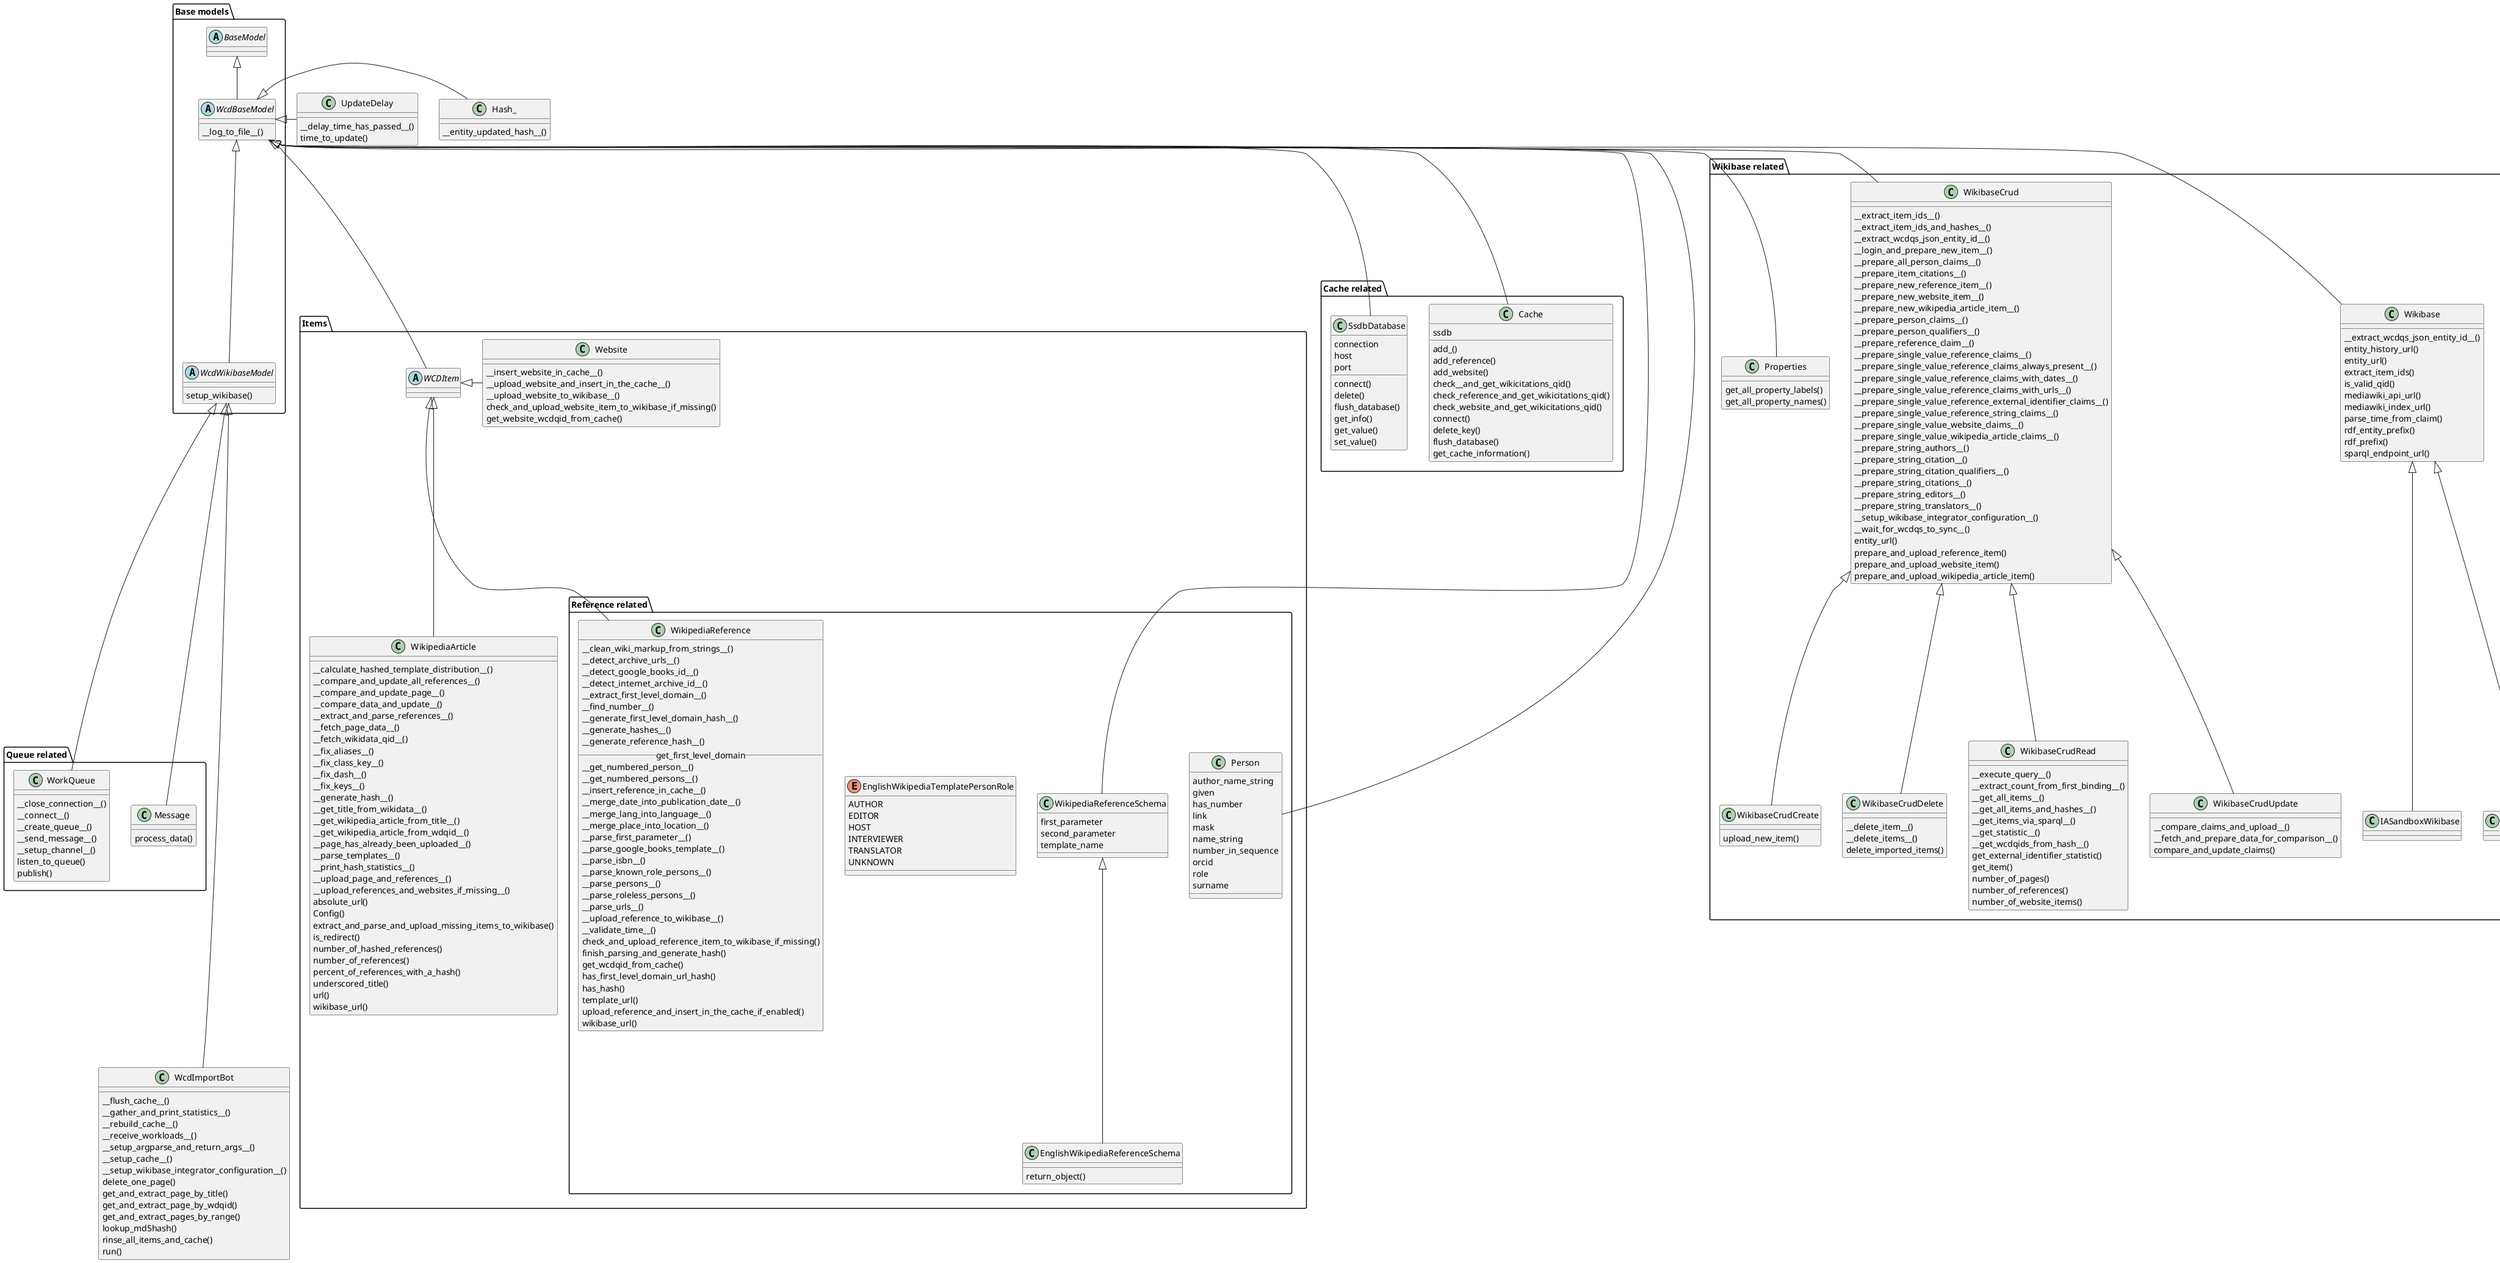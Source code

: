 @startuml
'https://plantuml.com/class-diagram

' We don't include attributes in this diagram because it just clutters
' everything.

package "Base models" {
    abstract class BaseModel
    abstract class WcdBaseModel{
    __log_to_file__()
    }
    BaseModel <|-- WcdBaseModel
    abstract class WcdWikibaseModel {
    setup_wikibase()
    }
    WcdBaseModel <|-- WcdWikibaseModel
}
WcdWikibaseModel <|--- WcdImportBot


package "Cache related" {
    WcdBaseModel <|-- Cache
    WcdBaseModel <|-- SsdbDatabase
    class Cache {
    ssdb
    add_()
    add_reference()
    add_website()
    check__and_get_wikicitations_qid()
    check_reference_and_get_wikicitations_qid()
    check_website_and_get_wikicitations_qid()
    connect()
    delete_key()
    flush_database()
    get_cache_information()
    }

    class SsdbDatabase{
    connection
    host
    port
    connect()
    delete()
    flush_database()
    get_info()
    get_value()
    set_value()
    }
}
class WcdImportBot{
__flush_cache__()
__gather_and_print_statistics__()
__rebuild_cache__()
__receive_workloads__()
__setup_argparse_and_return_args__()
__setup_cache__()
__setup_wikibase_integrator_configuration__()
delete_one_page()
get_and_extract_page_by_title()
get_and_extract_page_by_wdqid()
get_and_extract_pages_by_range()
lookup_md5hash()
rinse_all_items_and_cache()
run()
}

package Items {
    abstract class WCDItem
    WcdBaseModel <|-- WCDItem
    WCDItem <|-- WikipediaArticle
    package "Reference related" {
        class EnglishWikipediaReferenceSchema{
        return_object()
        }
        WcdBaseModel <|-- WikipediaReferenceSchema
        WikipediaReferenceSchema <|-- EnglishWikipediaReferenceSchema
        class WikipediaReferenceSchema{
        first_parameter
        second_parameter
        template_name
        }

        WcdBaseModel <|-- Person
        class Person {
        author_name_string
        given
        has_number
        link
        mask
        name_string
        number_in_sequence
        orcid
        role
        surname
        }
        enum EnglishWikipediaTemplatePersonRole {
        AUTHOR
        EDITOR
        HOST
        INTERVIEWER
        TRANSLATOR
        UNKNOWN
        }
        WCDItem <|-- WikipediaReference
        class WikipediaReference {
        __clean_wiki_markup_from_strings__()
        __detect_archive_urls__()
        __detect_google_books_id__()
        __detect_internet_archive_id__()
        __extract_first_level_domain__()
        __find_number__()
        __generate_first_level_domain_hash__()
        __generate_hashes__()
        __generate_reference_hash__()
        __get_first_level_domain__
        __get_numbered_person__()
        __get_numbered_persons__()
        __insert_reference_in_cache__()
        __merge_date_into_publication_date__()
        __merge_lang_into_language__()
        __merge_place_into_location__()
        __parse_first_parameter__()
        __parse_google_books_template__()
        __parse_isbn__()
        __parse_known_role_persons__()
        __parse_persons__()
        __parse_roleless_persons__()
        __parse_urls__()
        __upload_reference_to_wikibase__()
        __validate_time__()
        check_and_upload_reference_item_to_wikibase_if_missing()
        finish_parsing_and_generate_hash()
        get_wcdqid_from_cache()
        has_first_level_domain_url_hash()
        has_hash()
        template_url()
        upload_reference_and_insert_in_the_cache_if_enabled()
        wikibase_url()
        }
    }
    class WikipediaArticle{
    __calculate_hashed_template_distribution__()
    __compare_and_update_all_references__()
    __compare_and_update_page__()
    __compare_data_and_update__()
    __extract_and_parse_references__()
    __fetch_page_data__()
    __fetch_wikidata_qid__()
    __fix_aliases__()
    __fix_class_key__()
    __fix_dash__()
    __fix_keys__()
    __generate_hash__()
    __get_title_from_wikidata__()
    __get_wikipedia_article_from_title__()
    __get_wikipedia_article_from_wdqid__()
    __page_has_already_been_uploaded__()
    __parse_templates__()
    __print_hash_statistics__()
    __upload_page_and_references__()
    __upload_references_and_websites_if_missing__()
    absolute_url()
    Config()
    extract_and_parse_and_upload_missing_items_to_wikibase()
    is_redirect()
    number_of_hashed_references()
    number_of_references()
    percent_of_references_with_a_hash()
    underscored_title()
    url()
    wikibase_url()
    }

    class Website{
    __insert_website_in_cache__()
    __upload_website_and_insert_in_the_cache__()
    __upload_website_to_wikibase__()
    check_and_upload_website_item_to_wikibase_if_missing()
    get_website_wcdqid_from_cache()
    }
    WCDItem <|- Website
}
class UpdateDelay{
__delay_time_has_passed__()
time_to_update()
}
WcdBaseModel <|- UpdateDelay
class Hash_{
__entity_updated_hash__()
}
WcdBaseModel <|- Hash_
package "Queue related" {
    class Message{
    process_data()
    }
    WcdWikibaseModel <|-- Message
    class WorkQueue{
    __close_connection__()
    __connect__()
    __create_queue__()
    __send_message__()
    __setup_channel__()
    listen_to_queue()
    publish()
    }
    WcdWikibaseModel <|-- WorkQueue
}
package "Wikibase related" {
    class Wikibase {
    __extract_wcdqs_json_entity_id__()
    entity_history_url()
    entity_url()
    extract_item_ids()
    is_valid_qid()
    mediawiki_api_url()
    mediawiki_index_url()
    parse_time_from_claim()
    rdf_entity_prefix()
    rdf_prefix()
    sparql_endpoint_url()
    }
    WcdBaseModel <|-- Wikibase
    class IASandboxWikibase
    Wikibase <|-- IASandboxWikibase
    class WikiCitationsWikibase
    Wikibase <|-- WikiCitationsWikibase
    class WikibaseCrud{
    __extract_item_ids__()
    __extract_item_ids_and_hashes__()
    __extract_wcdqs_json_entity_id__()
    __login_and_prepare_new_item__()
    __prepare_all_person_claims__()
    __prepare_item_citations__()
    __prepare_new_reference_item__()
    __prepare_new_website_item__()
    __prepare_new_wikipedia_article_item__()
    __prepare_person_claims__()
    __prepare_person_qualifiers__()
    __prepare_reference_claim__()
    __prepare_single_value_reference_claims__()
    __prepare_single_value_reference_claims_always_present__()
    __prepare_single_value_reference_claims_with_dates__()
    __prepare_single_value_reference_claims_with_urls__()
    __prepare_single_value_reference_external_identifier_claims__()
    __prepare_single_value_reference_string_claims__()
    __prepare_single_value_website_claims__()
    __prepare_single_value_wikipedia_article_claims__()
    __prepare_string_authors__()
    __prepare_string_citation__()
    __prepare_string_citation_qualifiers__()
    __prepare_string_citations__()
    __prepare_string_editors__()
    __prepare_string_translators__()
    __setup_wikibase_integrator_configuration__()
    __wait_for_wcdqs_to_sync__()
    entity_url()
    prepare_and_upload_reference_item()
    prepare_and_upload_website_item()
    prepare_and_upload_wikipedia_article_item()
    }
    WcdBaseModel <|-- WikibaseCrud
    class WikibaseCrudCreate{
    upload_new_item()
    }
    WikibaseCrud <|-- WikibaseCrudCreate
    class WikibaseCrudDelete{
    __delete_item__()
    __delete_items__()
    delete_imported_items()
    }
    WikibaseCrud <|-- WikibaseCrudDelete
    class WikibaseCrudRead{
    __execute_query__()
    __extract_count_from_first_binding__()
    __get_all_items__()
    __get_all_items_and_hashes__()
    __get_items_via_sparql__()
    __get_statistic__()
    __get_wcdqids_from_hash__()
    get_external_identifier_statistic()
    get_item()
    number_of_pages()
    number_of_references()
    number_of_website_items()
    }
    WikibaseCrud <|-- WikibaseCrudRead
    class WikibaseCrudUpdate{
    __compare_claims_and_upload__()
    __fetch_and_prepare_data_for_comparison__()
    compare_and_update_claims()
    }
    WikibaseCrud <|-- WikibaseCrudUpdate
    class Properties{
    get_all_property_labels()
    get_all_property_names()
    }
    WcdBaseModel <|-- Properties
}

@enduml